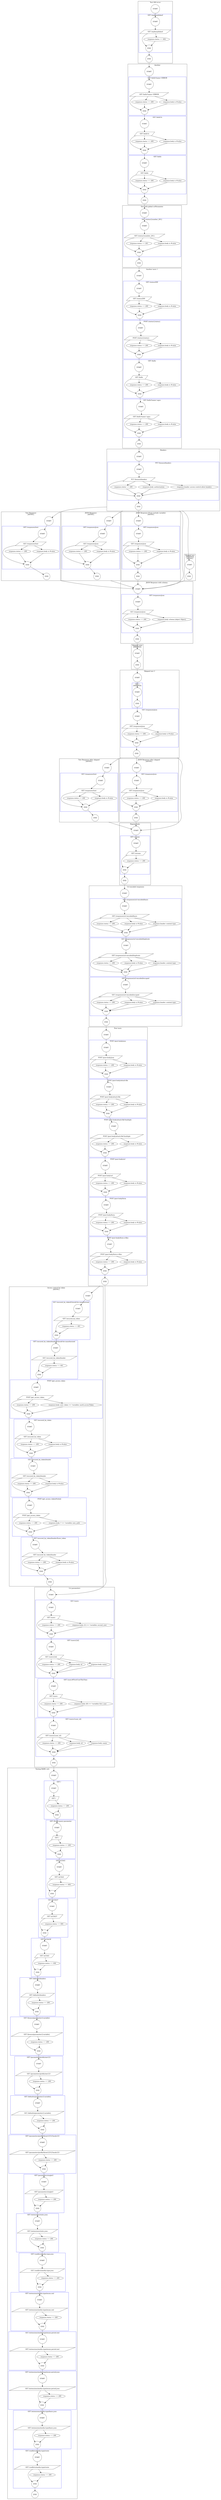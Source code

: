 digraph dotGraph {
  rankdir=TD;
compound=true;
  subgraph clusterr2 {
  rankdir=LR;
  label = "Test 404 error";
    r2 [shape=circle][label="END"];
    r3 [shape=circle][label="START"];
  subgraph clusterr4 {
  rankdir=LR;
  color=blue;
  label = "GET /asjdnasjdnkasf";
    r5 [shape=circle][label="START"];
r4 [label="GET /asjdnasjdnkasf"];
  r6 [label="GET /asjdnasjdnkasf",shape=polygon,sides=4,skew=.4];
  r7 [label="response.status == 404"];
    r4 [shape=circle][label="END"];
  }
  }
  subgraph clusterr8 {
  rankdir=LR;
  label = "Another";
    r8 [shape=circle][label="END"];
    r9 [shape=circle][label="START"];
  subgraph clusterra {
  rankdir=LR;
  color=blue;
  label = "GET /hello?name=ERROR";
    rb [shape=circle][label="START"];
ra [label="GET /hello?name=ERROR"];
  rc [label="GET /hello?name=ERROR",shape=polygon,sides=4,skew=.4];
  rd [label="response.status == 200"];
  re [label="response.body is #value"];
    ra [shape=circle][label="END"];
  }
  subgraph clusterrf {
  rankdir=LR;
  color=blue;
  label = "GET /hello?a";
    r10 [shape=circle][label="START"];
rf [label="GET /hello?a"];
  r11 [label="GET /hello?a",shape=polygon,sides=4,skew=.4];
  r12 [label="response.status == 200"];
  r13 [label="response.body is #value"];
    rf [shape=circle][label="END"];
  }
  subgraph clusterr14 {
  rankdir=LR;
  color=blue;
  label = "GET /hello";
    r15 [shape=circle][label="START"];
r14 [label="GET /hello"];
  r16 [label="GET /hello",shape=polygon,sides=4,skew=.4];
  r17 [label="response.status == 200"];
  r18 [label="response.body is #value"];
    r14 [shape=circle][label="END"];
  }
  }
  subgraph clusterr19 {
  rankdir=LR;
  label = "Test with global uriParameter";
    r19 [shape=circle][label="END"];
    r1a [shape=circle][label="START"];
  subgraph clusterr1b {
  rankdir=LR;
  color=blue;
  label = "GET /status/{number_201}";
    r1c [shape=circle][label="START"];
r1b [label="GET /status/{number_201}"];
  r1d [label="GET /status/{number_201}",shape=polygon,sides=4,skew=.4];
  r1e [label="response.status == 201"];
  r1f [label="response.body is #value"];
    r1b [shape=circle][label="END"];
  }
  }
  subgraph clusterr20 {
  rankdir=LR;
  label = "Another tests 1";
    r20 [shape=circle][label="END"];
    r21 [shape=circle][label="START"];
  subgraph clusterr22 {
  rankdir=LR;
  color=blue;
  label = "GET /status/200";
    r23 [shape=circle][label="START"];
r22 [label="GET /status/200"];
  r24 [label="GET /status/200",shape=polygon,sides=4,skew=.4];
  r25 [label="response.status == 200"];
  r26 [label="response.body is #value"];
    r22 [shape=circle][label="END"];
  }
  subgraph clusterr27 {
  rankdir=LR;
  color=blue;
  label = "POST /status/{status}";
    r28 [shape=circle][label="START"];
r27 [label="POST /status/{status}"];
  r29 [label="POST /status/{status}",shape=polygon,sides=4,skew=.4];
  r2a [label="response.status == 200"];
  r2b [label="response.body is #value"];
    r27 [shape=circle][label="END"];
  }
  subgraph clusterr2c {
  rankdir=LR;
  color=blue;
  label = "GET /hello";
    r2d [shape=circle][label="START"];
r2c [label="GET /hello"];
  r2e [label="GET /hello",shape=polygon,sides=4,skew=.4];
  r2f [label="response.status == 200"];
  r30 [label="response.body is #value"];
    r2c [shape=circle][label="END"];
  }
  subgraph clusterr31 {
  rankdir=LR;
  color=blue;
  label = "GET /hello?name=agus";
    r32 [shape=circle][label="START"];
r31 [label="GET /hello?name=agus"];
  r33 [label="GET /hello?name=agus",shape=polygon,sides=4,skew=.4];
  r34 [label="response.status == 200"];
  r35 [label="response.body is #value"];
    r31 [shape=circle][label="END"];
  }
  }
  subgraph clusterr36 {
  rankdir=LR;
  label = "Headers";
    r36 [shape=circle][label="END"];
    r37 [shape=circle][label="START"];
  subgraph clusterr38 {
  rankdir=LR;
  color=blue;
  label = "PUT /bounce/headers";
    r39 [shape=circle][label="START"];
r38 [label="PUT /bounce/headers"];
  r3a [label="PUT /bounce/headers",shape=polygon,sides=4,skew=.4];
  r3b [label="response.status == 200"];
  r3c [label="response.body::authorization"];
  r3d [label="response.header::access-control-allow-headers"];
    r38 [shape=circle][label="END"];
  }
  }
  subgraph clusterr40 {
  rankdir=LR;
  label = "Text Response\n[ASYNC]";
    r40 [shape=circle][label="END"];
    r41 [shape=circle][label="START"];
  subgraph clusterr42 {
  rankdir=LR;
  color=blue;
  label = "GET /responses/text";
    r43 [shape=circle][label="START"];
r42 [label="GET /responses/text"];
  r44 [label="GET /responses/text",shape=polygon,sides=4,skew=.4];
  r45 [label="response.status == 200"];
  r46 [label="response.body is #value"];
    r42 [shape=circle][label="END"];
  }
  }
  subgraph clusterr47 {
  rankdir=LR;
  label = "JSON Response\n[ASYNC]";
    r47 [shape=circle][label="END"];
    r48 [shape=circle][label="START"];
  subgraph clusterr49 {
  rankdir=LR;
  color=blue;
  label = "GET /responses/json";
    r4a [shape=circle][label="START"];
r49 [label="GET /responses/json"];
  r4b [label="GET /responses/json",shape=polygon,sides=4,skew=.4];
  r4c [label="response.status == 200"];
  r4d [label="response.body is #value"];
    r49 [shape=circle][label="END"];
  }
  }
  subgraph clusterr4e {
  rankdir=LR;
  label = "JSON Response (From include variable)\n[ASYNC]";
    r4e [shape=circle][label="END"];
    r4f [shape=circle][label="START"];
  subgraph clusterr50 {
  rankdir=LR;
  color=blue;
  label = "GET /responses/json";
    r51 [shape=circle][label="START"];
r50 [label="GET /responses/json"];
  r52 [label="GET /responses/json",shape=polygon,sides=4,skew=.4];
  r53 [label="response.status == 200"];
  r54 [label="response.body is #value"];
    r50 [shape=circle][label="END"];
  }
  }
  subgraph clusterr55 {
  rankdir=LR;
  label = "JSON Response with schema";
    r55 [shape=circle][label="END"];
    r56 [shape=circle][label="START"];
  subgraph clusterr57 {
  rankdir=LR;
  color=blue;
  label = "GET /responses/json";
    r58 [shape=circle][label="START"];
r57 [label="GET /responses/json"];
  r59 [label="GET /responses/json",shape=polygon,sides=4,skew=.4];
  r5a [label="response.status == 200"];
  r5b [label="response.body schema [object Object]"];
    r57 [shape=circle][label="END"];
  }
  }
  subgraph clusterr5e {
  rankdir=LR;
  label = "Skipped test 3";
    r5e [shape=circle][label="END"];
    r5f [shape=circle][label="START"];
  subgraph clusterr60 {
  rankdir=LR;
  color=blue;
  label = "GET /\n[SKIPPED]";
    r61 [shape=circle][label="START"];
r60 [label="GET /\n[SKIPPED]"];
    r60 [shape=circle][label="END"];
  }
  subgraph clusterr62 {
  rankdir=LR;
  color=blue;
  label = "GET /responses/json";
    r63 [shape=circle][label="START"];
r62 [label="GET /responses/json"];
  r64 [label="GET /responses/json",shape=polygon,sides=4,skew=.4];
  r65 [label="response.status == 200"];
  r66 [label="response.body is #value"];
    r62 [shape=circle][label="END"];
  }
  }
  subgraph clusterr67 {
  rankdir=LR;
  label = "Text Response after skipped\n[ASYNC]";
    r67 [shape=circle][label="END"];
    r68 [shape=circle][label="START"];
  subgraph clusterr69 {
  rankdir=LR;
  color=blue;
  label = "GET /responses/text";
    r6a [shape=circle][label="START"];
r69 [label="GET /responses/text"];
  r6b [label="GET /responses/text",shape=polygon,sides=4,skew=.4];
  r6c [label="response.status == 200"];
  r6d [label="response.body is #value"];
    r69 [shape=circle][label="END"];
  }
  }
  subgraph clusterr6e {
  rankdir=LR;
  label = "JSON Response after skipped\n[ASYNC]";
    r6e [shape=circle][label="END"];
    r6f [shape=circle][label="START"];
  subgraph clusterr70 {
  rankdir=LR;
  color=blue;
  label = "GET /responses/json";
    r71 [shape=circle][label="START"];
r70 [label="GET /responses/json"];
  r72 [label="GET /responses/json",shape=polygon,sides=4,skew=.4];
  r73 [label="response.status == 200"];
  r74 [label="response.body is #value"];
    r70 [shape=circle][label="END"];
  }
  }
  subgraph clusterr75 {
  rankdir=LR;
  label = "Regexp body";
    r75 [shape=circle][label="END"];
    r76 [shape=circle][label="START"];
  subgraph clusterr77 {
  rankdir=LR;
  color=blue;
  label = "GET /stream";
    r78 [shape=circle][label="START"];
r77 [label="GET /stream"];
  r79 [label="GET /stream",shape=polygon,sides=4,skew=.4];
  r7a [label="response.status == 200"];
    r77 [shape=circle][label="END"];
  }
  }
  subgraph clusterr7b {
  rankdir=LR;
  label = "Url encoded responses";
    r7b [shape=circle][label="END"];
    r7c [shape=circle][label="START"];
  subgraph clusterr7d {
  rankdir=LR;
  color=blue;
  label = "GET /responses/url-encoded/basic";
    r7e [shape=circle][label="START"];
r7d [label="GET /responses/url-encoded/basic"];
  r7f [label="GET /responses/url-encoded/basic",shape=polygon,sides=4,skew=.4];
  r80 [label="response.status == 200"];
  r81 [label="response.body is #value"];
  r82 [label="response.header::content-type"];
    r7d [shape=circle][label="END"];
  }
  subgraph clusterr83 {
  rankdir=LR;
  color=blue;
  label = "GET /responses/url-encoded/duplicate";
    r84 [shape=circle][label="START"];
r83 [label="GET /responses/url-encoded/duplicate"];
  r85 [label="GET /responses/url-encoded/duplicate",shape=polygon,sides=4,skew=.4];
  r86 [label="response.status == 200"];
  r87 [label="response.body is #value"];
  r88 [label="response.header::content-type"];
    r83 [shape=circle][label="END"];
  }
  subgraph clusterr89 {
  rankdir=LR;
  color=blue;
  label = "GET /responses/url-encoded/escaped";
    r8a [shape=circle][label="START"];
r89 [label="GET /responses/url-encoded/escaped"];
  r8b [label="GET /responses/url-encoded/escaped",shape=polygon,sides=4,skew=.4];
  r8c [label="response.status == 200"];
  r8d [label="response.body is #value"];
  r8e [label="response.header::content-type"];
    r89 [shape=circle][label="END"];
  }
  }
  subgraph clusterr8f {
  rankdir=LR;
  label = "Post tests";
    r8f [shape=circle][label="END"];
    r90 [shape=circle][label="START"];
  subgraph clusterr91 {
  rankdir=LR;
  color=blue;
  label = "POST /post-body/json";
    r92 [shape=circle][label="START"];
r91 [label="POST /post-body/json"];
  r93 [label="POST /post-body/json",shape=polygon,sides=4,skew=.4];
  r94 [label="response.status == 200"];
  r95 [label="response.body is #value"];
    r91 [shape=circle][label="END"];
  }
  subgraph clusterr96 {
  rankdir=LR;
  color=blue;
  label = "POST /post-body/attach-file";
    r97 [shape=circle][label="START"];
r96 [label="POST /post-body/attach-file"];
  r98 [label="POST /post-body/attach-file",shape=polygon,sides=4,skew=.4];
  r99 [label="response.status == 200"];
  r9a [label="response.body is #value"];
    r96 [shape=circle][label="END"];
  }
  subgraph clusterr9b {
  rankdir=LR;
  color=blue;
  label = "POST /post-body/attach-file?multiple";
    r9c [shape=circle][label="START"];
r9b [label="POST /post-body/attach-file?multiple"];
  r9d [label="POST /post-body/attach-file?multiple",shape=polygon,sides=4,skew=.4];
  r9e [label="response.status == 200"];
  r9f [label="response.body is #value"];
    r9b [shape=circle][label="END"];
  }
  subgraph clusterra0 {
  rankdir=LR;
  color=blue;
  label = "POST /post-body/url";
    ra1 [shape=circle][label="START"];
ra0 [label="POST /post-body/url"];
  ra2 [label="POST /post-body/url",shape=polygon,sides=4,skew=.4];
  ra3 [label="response.status == 200"];
  ra4 [label="response.body is #value"];
    ra0 [shape=circle][label="END"];
  }
  subgraph clusterra5 {
  rankdir=LR;
  color=blue;
  label = "POST /post-body/form";
    ra6 [shape=circle][label="START"];
ra5 [label="POST /post-body/form"];
  ra7 [label="POST /post-body/form",shape=polygon,sides=4,skew=.4];
  ra8 [label="response.status == 200"];
  ra9 [label="response.body is #value"];
    ra5 [shape=circle][label="END"];
  }
  subgraph clusterraa {
  rankdir=LR;
  color=blue;
  label = "POST /post-body/form-n-files";
    rab [shape=circle][label="START"];
raa [label="POST /post-body/form-n-files"];
  rac [label="POST /post-body/form-n-files",shape=polygon,sides=4,skew=.4];
  rad [label="response.status == 200"];
  rae [label="response.body is #value"];
    raa [shape=circle][label="END"];
  }
  }
  subgraph clusterraf {
  rankdir=LR;
  label = "Access control by token\n[ASYNC]";
    raf [shape=circle][label="END"];
    rb0 [shape=circle][label="START"];
  subgraph clusterrb1 {
  rankdir=LR;
  color=blue;
  label = "GET /secured_by_token#should-be-unauthorized";
    rb2 [shape=circle][label="START"];
rb1 [label="GET /secured_by_token#should-be-unauthorized"];
  rb3 [label="GET /secured_by_token",shape=polygon,sides=4,skew=.4];
  rb4 [label="response.status == 401"];
    rb1 [shape=circle][label="END"];
  }
  subgraph clusterrb5 {
  rankdir=LR;
  color=blue;
  label = "GET /secured_by_token/header#should-be-unauthorized";
    rb6 [shape=circle][label="START"];
rb5 [label="GET /secured_by_token/header#should-be-unauthorized"];
  rb7 [label="GET /secured_by_token/header",shape=polygon,sides=4,skew=.4];
  rb8 [label="response.status == 401"];
    rb5 [shape=circle][label="END"];
  }
  subgraph clusterrb9 {
  rankdir=LR;
  color=blue;
  label = "POST /get_access_token";
    rba [shape=circle][label="START"];
rb9 [label="POST /get_access_token"];
  rbb [label="POST /get_access_token",shape=polygon,sides=4,skew=.4];
  rbc [label="response.status == 200"];
  rbd [label="response.body::new_token >> !variables oauth.accessToken"];
    rb9 [shape=circle][label="END"];
  }
  subgraph clusterrbe {
  rankdir=LR;
  color=blue;
  label = "GET /secured_by_token";
    rbf [shape=circle][label="START"];
rbe [label="GET /secured_by_token"];
  rc0 [label="GET /secured_by_token",shape=polygon,sides=4,skew=.4];
  rc1 [label="response.status == 200"];
  rc2 [label="response.body is #value"];
    rbe [shape=circle][label="END"];
  }
  subgraph clusterrc3 {
  rankdir=LR;
  color=blue;
  label = "GET /secured_by_token/header";
    rc4 [shape=circle][label="START"];
rc3 [label="GET /secured_by_token/header"];
  rc5 [label="GET /secured_by_token/header",shape=polygon,sides=4,skew=.4];
  rc6 [label="response.status == 200"];
  rc7 [label="response.body is #value"];
    rc3 [shape=circle][label="END"];
  }
  subgraph clusterrc8 {
  rankdir=LR;
  color=blue;
  label = "POST /get_access_token#whole";
    rc9 [shape=circle][label="START"];
rc8 [label="POST /get_access_token#whole"];
  rca [label="POST /get_access_token",shape=polygon,sides=4,skew=.4];
  rcb [label="response.status == 200"];
  rcc [label="response.body::* >> !variables new_auth"];
    rc8 [shape=circle][label="END"];
  }
  subgraph clusterrcd {
  rankdir=LR;
  color=blue;
  label = "GET /secured_by_token/header#new_token";
    rce [shape=circle][label="START"];
rcd [label="GET /secured_by_token/header#new_token"];
  rcf [label="GET /secured_by_token/header",shape=polygon,sides=4,skew=.4];
  rd0 [label="response.status == 200"];
  rd1 [label="response.body is #value"];
    rcd [shape=circle][label="END"];
  }
  }
  subgraph clusterrd2 {
  rankdir=LR;
  label = "Uri parameters";
    rd2 [shape=circle][label="END"];
    rd3 [shape=circle][label="START"];
  subgraph clusterrd4 {
  rankdir=LR;
  color=blue;
  label = "GET /users";
    rd5 [shape=circle][label="START"];
rd4 [label="GET /users"];
  rd6 [label="GET /users",shape=polygon,sides=4,skew=.4];
  rd7 [label="response.status == 200"];
  rd8 [label="response.body::[1] >> !variables second_user"];
    rd4 [shape=circle][label="END"];
  }
  subgraph clusterrd9 {
  rankdir=LR;
  color=blue;
  label = "GET /users/{id}";
    rda [shape=circle][label="START"];
rd9 [label="GET /users/{id}"];
  rdb [label="GET /users/{id}",shape=polygon,sides=4,skew=.4];
  rdc [label="response.status == 200"];
  rdd [label="response.body::id"];
  rde [label="response.body::name"];
    rd9 [shape=circle][label="END"];
  }
  subgraph clusterrdf {
  rankdir=LR;
  color=blue;
  label = "GET /users#FirstUserThisTime";
    re0 [shape=circle][label="START"];
rdf [label="GET /users#FirstUserThisTime"];
  re1 [label="GET /users",shape=polygon,sides=4,skew=.4];
  re2 [label="response.status == 200"];
  re3 [label="response.body::[0] >> !variables first_user"];
    rdf [shape=circle][label="END"];
  }
  subgraph clusterre4 {
  rankdir=LR;
  color=blue;
  label = "GET /users/{user_id}";
    re5 [shape=circle][label="START"];
re4 [label="GET /users/{user_id}"];
  re6 [label="GET /users/{user_id}",shape=polygon,sides=4,skew=.4];
  re7 [label="response.status == 200"];
  re8 [label="response.body::id"];
  re9 [label="response.body::name"];
    re4 [shape=circle][label="END"];
  }
  }
  subgraph clusterrea {
  rankdir=LR;
  label = "Testing RAML urls";
    rea [shape=circle][label="END"];
    reb [shape=circle][label="START"];
  subgraph clusterrec {
  rankdir=LR;
  color=blue;
  label = "GET /";
    red [shape=circle][label="START"];
rec [label="GET /"];
  ree [label="GET /",shape=polygon,sides=4,skew=.4];
  ref [label="response.status == 200"];
    rec [shape=circle][label="END"];
  }
  subgraph clusterrf0 {
  rankdir=LR;
  color=blue;
  label = "GET /#with-query-parameter";
    rf1 [shape=circle][label="START"];
rf0 [label="GET /#with-query-parameter"];
  rf2 [label="GET /",shape=polygon,sides=4,skew=.4];
  rf3 [label="response.status == 200"];
    rf0 [shape=circle][label="END"];
  }
  subgraph clusterrf4 {
  rankdir=LR;
  color=blue;
  label = "GET /a/1/b/2";
    rf5 [shape=circle][label="START"];
rf4 [label="GET /a/1/b/2"];
  rf6 [label="GET /a/1/b/2",shape=polygon,sides=4,skew=.4];
  rf7 [label="response.status == 404"];
    rf4 [shape=circle][label="END"];
  }
  subgraph clusterrf8 {
  rankdir=LR;
  color=blue;
  label = "GET /a/1/b/2?";
    rf9 [shape=circle][label="START"];
rf8 [label="GET /a/1/b/2?"];
  rfa [label="GET /a/1/b/2?",shape=polygon,sides=4,skew=.4];
  rfb [label="response.status == 404"];
    rf8 [shape=circle][label="END"];
  }
  subgraph clusterrfc {
  rankdir=LR;
  color=blue;
  label = "GET /a/1/b/2#";
    rfd [shape=circle][label="START"];
rfc [label="GET /a/1/b/2#"];
  rfe [label="GET /a/1/b/2",shape=polygon,sides=4,skew=.4];
  rff [label="response.status == 404"];
    rfc [shape=circle][label="END"];
  }
  subgraph clusterr100 {
  rankdir=LR;
  color=blue;
  label = "GET /defaults/headers";
    r101 [shape=circle][label="START"];
r100 [label="GET /defaults/headers"];
  r102 [label="GET /defaults/headers",shape=polygon,sides=4,skew=.4];
  r103 [label="response.status == 200"];
    r100 [shape=circle][label="END"];
  }
  subgraph clusterr104 {
  rankdir=LR;
  color=blue;
  label = "GET /bounce/parameter/{variable}";
    r105 [shape=circle][label="START"];
r104 [label="GET /bounce/parameter/{variable}"];
  r106 [label="GET /bounce/parameter/{variable}",shape=polygon,sides=4,skew=.4];
  r107 [label="response.status == 200"];
    r104 [shape=circle][label="END"];
  }
  subgraph clusterr108 {
  rankdir=LR;
  color=blue;
  label = "GET /parameters/prefix/one123";
    r109 [shape=circle][label="START"];
r108 [label="GET /parameters/prefix/one123"];
  r10a [label="GET /parameters/prefix/one123",shape=polygon,sides=4,skew=.4];
  r10b [label="response.status == 200"];
    r108 [shape=circle][label="END"];
  }
  subgraph clusterr10c {
  rankdir=LR;
  color=blue;
  label = "GET /defaults/parameter/{variable}";
    r10d [shape=circle][label="START"];
r10c [label="GET /defaults/parameter/{variable}"];
  r10e [label="GET /defaults/parameter/{variable}",shape=polygon,sides=4,skew=.4];
  r10f [label="response.status == 200"];
    r10c [shape=circle][label="END"];
  }
  subgraph clusterr110 {
  rankdir=LR;
  color=blue;
  label = "GET /parameters/prefix/three123123asda123";
    r111 [shape=circle][label="START"];
r110 [label="GET /parameters/prefix/three123123asda123"];
  r112 [label="GET /parameters/prefix/three123123asda123",shape=polygon,sides=4,skew=.4];
  r113 [label="response.status == 200"];
    r110 [shape=circle][label="END"];
  }
  subgraph clusterr114 {
  rankdir=LR;
  color=blue;
  label = "GET /parameters/single/1";
    r115 [shape=circle][label="START"];
r114 [label="GET /parameters/single/1"];
  r116 [label="GET /parameters/single/1",shape=polygon,sides=4,skew=.4];
  r117 [label="response.status == 200"];
    r114 [shape=circle][label="END"];
  }
  subgraph clusterr118 {
  rankdir=LR;
  color=blue;
  label = "GET /extensions/static.json";
    r119 [shape=circle][label="START"];
r118 [label="GET /extensions/static.json"];
  r11a [label="GET /extensions/static.json",shape=polygon,sides=4,skew=.4];
  r11b [label="response.status == 200"];
    r118 [shape=circle][label="END"];
  }
  subgraph clusterr11c {
  rankdir=LR;
  color=blue;
  label = "GET /conflicts/media-type.json";
    r11d [shape=circle][label="START"];
r11c [label="GET /conflicts/media-type.json"];
  r11e [label="GET /conflicts/media-type.json",shape=polygon,sides=4,skew=.4];
  r11f [label="response.status == 200"];
    r11c [shape=circle][label="END"];
  }
  subgraph clusterr120 {
  rankdir=LR;
  color=blue;
  label = "GET /extensions/media-type/enum.xml";
    r121 [shape=circle][label="START"];
r120 [label="GET /extensions/media-type/enum.xml"];
  r122 [label="GET /extensions/media-type/enum.xml",shape=polygon,sides=4,skew=.4];
  r123 [label="response.status == 200"];
    r120 [shape=circle][label="END"];
  }
  subgraph clusterr124 {
  rankdir=LR;
  color=blue;
  label = "GET /extensions/media-type/enum-period.xml";
    r125 [shape=circle][label="START"];
r124 [label="GET /extensions/media-type/enum-period.xml"];
  r126 [label="GET /extensions/media-type/enum-period.xml",shape=polygon,sides=4,skew=.4];
  r127 [label="response.status == 200"];
    r124 [shape=circle][label="END"];
  }
  subgraph clusterr128 {
  rankdir=LR;
  color=blue;
  label = "GET /extensions/media-type/enum-period.json";
    r129 [shape=circle][label="START"];
r128 [label="GET /extensions/media-type/enum-period.json"];
  r12a [label="GET /extensions/media-type/enum-period.json",shape=polygon,sides=4,skew=.4];
  r12b [label="response.status == 200"];
    r128 [shape=circle][label="END"];
  }
  subgraph clusterr12c {
  rankdir=LR;
  color=blue;
  label = "GET /extensions/media-type/basic.json";
    r12d [shape=circle][label="START"];
r12c [label="GET /extensions/media-type/basic.json"];
  r12e [label="GET /extensions/media-type/basic.json",shape=polygon,sides=4,skew=.4];
  r12f [label="response.status == 200"];
    r12c [shape=circle][label="END"];
  }
  subgraph clusterr130 {
  rankdir=LR;
  color=blue;
  label = "GET /conflicts/media-type/route";
    r131 [shape=circle][label="START"];
r130 [label="GET /conflicts/media-type/route"];
  r132 [label="GET /conflicts/media-type/route",shape=polygon,sides=4,skew=.4];
  r133 [label="response.status == 200"];
    r130 [shape=circle][label="END"];
  }
  }
  subgraph clusterr3e {
  rankdir=LR;
  label = "Skipped test\n[SKIPPED]\n[ASYNC]";
    r3e [shape=circle][label="END"];
    r3f [shape=circle][label="START"];
  }
  subgraph clusterr5c {
  rankdir=LR;
  label = "Skipped suite\n[SKIPPED]";
    r5c [shape=circle][label="END"];
    r5d [shape=circle][label="START"];
  }
r3 -> r5
r5 -> r6
r6 -> r4
r6 -> r7
r7 -> r4
r4 -> r2
r2 -> r9 [ltail=clusterr2];
r9 -> rb
rb -> rc
rc -> ra
rc -> rd
rd -> ra
rc -> re
re -> ra
ra -> r10
r10 -> r11
r11 -> rf
r11 -> r12
r12 -> rf
r11 -> r13
r13 -> rf
rf -> r15
r15 -> r16
r16 -> r14
r16 -> r17
r17 -> r14
r16 -> r18
r18 -> r14
r14 -> r8
r8 -> r1a [ltail=clusterr8];
r1a -> r1c
r1c -> r1d
r1d -> r1b
r1d -> r1e
r1e -> r1b
r1d -> r1f
r1f -> r1b
r1b -> r19
r19 -> r21 [ltail=clusterr19];
r21 -> r23
r23 -> r24
r24 -> r22
r24 -> r25
r25 -> r22
r24 -> r26
r26 -> r22
r22 -> r28
r28 -> r29
r29 -> r27
r29 -> r2a
r2a -> r27
r29 -> r2b
r2b -> r27
r27 -> r2d
r2d -> r2e
r2e -> r2c
r2e -> r2f
r2f -> r2c
r2e -> r30
r30 -> r2c
r2c -> r32
r32 -> r33
r33 -> r31
r33 -> r34
r34 -> r31
r33 -> r35
r35 -> r31
r31 -> r20
r20 -> r37 [ltail=clusterr20];
r37 -> r39
r39 -> r3a
r3a -> r38
r3a -> r3b
r3b -> r38
r3a -> r3c
r3c -> r38
r3a -> r3d
r3d -> r38
r38 -> r36
r36 -> r41 [ltail=clusterr36];
r41 -> r43
r43 -> r44
r44 -> r42
r44 -> r45
r45 -> r42
r44 -> r46
r46 -> r42
r42 -> r40
r36 -> r48 [ltail=clusterr36];
r48 -> r4a
r4a -> r4b
r4b -> r49
r4b -> r4c
r4c -> r49
r4b -> r4d
r4d -> r49
r49 -> r47
r36 -> r4f [ltail=clusterr36];
r4f -> r51
r51 -> r52
r52 -> r50
r52 -> r53
r53 -> r50
r52 -> r54
r54 -> r50
r50 -> r4e
r3e -> r56 [ltail=clusterr3e];
r40 -> r56 [ltail=clusterr40];
r47 -> r56 [ltail=clusterr47];
r4e -> r56 [ltail=clusterr4e];
r36 -> r56 [ltail=clusterr36];
r56 -> r58
r58 -> r59
r59 -> r57
r59 -> r5a
r5a -> r57
r59 -> r5b
r5b -> r57
r57 -> r55
r5c -> r5f [ltail=clusterr5c];
r5f -> r61
r61 -> r60
r60 -> r63
r63 -> r64
r64 -> r62
r64 -> r65
r65 -> r62
r64 -> r66
r66 -> r62
r62 -> r5e
r5e -> r68 [ltail=clusterr5e];
r68 -> r6a
r6a -> r6b
r6b -> r69
r6b -> r6c
r6c -> r69
r6b -> r6d
r6d -> r69
r69 -> r67
r5e -> r6f [ltail=clusterr5e];
r6f -> r71
r71 -> r72
r72 -> r70
r72 -> r73
r73 -> r70
r72 -> r74
r74 -> r70
r70 -> r6e
r67 -> r76 [ltail=clusterr67];
r6e -> r76 [ltail=clusterr6e];
r5e -> r76 [ltail=clusterr5e];
r76 -> r78
r78 -> r79
r79 -> r77
r79 -> r7a
r7a -> r77
r77 -> r75
r75 -> r7c [ltail=clusterr75];
r7c -> r7e
r7e -> r7f
r7f -> r7d
r7f -> r80
r80 -> r7d
r7f -> r81
r81 -> r7d
r7f -> r82
r82 -> r7d
r7d -> r84
r84 -> r85
r85 -> r83
r85 -> r86
r86 -> r83
r85 -> r87
r87 -> r83
r85 -> r88
r88 -> r83
r83 -> r8a
r8a -> r8b
r8b -> r89
r8b -> r8c
r8c -> r89
r8b -> r8d
r8d -> r89
r8b -> r8e
r8e -> r89
r89 -> r7b
r7b -> r90 [ltail=clusterr7b];
r90 -> r92
r92 -> r93
r93 -> r91
r93 -> r94
r94 -> r91
r93 -> r95
r95 -> r91
r91 -> r97
r97 -> r98
r98 -> r96
r98 -> r99
r99 -> r96
r98 -> r9a
r9a -> r96
r96 -> r9c
r9c -> r9d
r9d -> r9b
r9d -> r9e
r9e -> r9b
r9d -> r9f
r9f -> r9b
r9b -> ra1
ra1 -> ra2
ra2 -> ra0
ra2 -> ra3
ra3 -> ra0
ra2 -> ra4
ra4 -> ra0
ra0 -> ra6
ra6 -> ra7
ra7 -> ra5
ra7 -> ra8
ra8 -> ra5
ra7 -> ra9
ra9 -> ra5
ra5 -> rab
rab -> rac
rac -> raa
rac -> rad
rad -> raa
rac -> rae
rae -> raa
raa -> r8f
r8f -> rb0 [ltail=clusterr8f];
rb0 -> rb2
rb2 -> rb3
rb3 -> rb1
rb3 -> rb4
rb4 -> rb1
rb1 -> rb6
rb6 -> rb7
rb7 -> rb5
rb7 -> rb8
rb8 -> rb5
rb5 -> rba
rba -> rbb
rbb -> rb9
rbb -> rbc
rbc -> rb9
rbb -> rbd
rbd -> rb9
rb9 -> rbf
rbf -> rc0
rc0 -> rbe
rc0 -> rc1
rc1 -> rbe
rc0 -> rc2
rc2 -> rbe
rbe -> rc4
rc4 -> rc5
rc5 -> rc3
rc5 -> rc6
rc6 -> rc3
rc5 -> rc7
rc7 -> rc3
rc3 -> rc9
rc9 -> rca
rca -> rc8
rca -> rcb
rcb -> rc8
rca -> rcc
rcc -> rc8
rc8 -> rce
rce -> rcf
rcf -> rcd
rcf -> rd0
rd0 -> rcd
rcf -> rd1
rd1 -> rcd
rcd -> raf
raf -> rd3 [ltail=clusterraf];
r8f -> rd3 [ltail=clusterr8f];
rd3 -> rd5
rd5 -> rd6
rd6 -> rd4
rd6 -> rd7
rd7 -> rd4
rd6 -> rd8
rd8 -> rd4
rd4 -> rda
rda -> rdb
rdb -> rd9
rdb -> rdc
rdc -> rd9
rdb -> rdd
rdd -> rd9
rdb -> rde
rde -> rd9
rd9 -> re0
re0 -> re1
re1 -> rdf
re1 -> re2
re2 -> rdf
re1 -> re3
re3 -> rdf
rdf -> re5
re5 -> re6
re6 -> re4
re6 -> re7
re7 -> re4
re6 -> re8
re8 -> re4
re6 -> re9
re9 -> re4
re4 -> rd2
rd2 -> reb [ltail=clusterrd2];
reb -> red
red -> ree
ree -> rec
ree -> ref
ref -> rec
rec -> rf1
rf1 -> rf2
rf2 -> rf0
rf2 -> rf3
rf3 -> rf0
rf0 -> rf5
rf5 -> rf6
rf6 -> rf4
rf6 -> rf7
rf7 -> rf4
rf4 -> rf9
rf9 -> rfa
rfa -> rf8
rfa -> rfb
rfb -> rf8
rf8 -> rfd
rfd -> rfe
rfe -> rfc
rfe -> rff
rff -> rfc
rfc -> r101
r101 -> r102
r102 -> r100
r102 -> r103
r103 -> r100
r100 -> r105
r105 -> r106
r106 -> r104
r106 -> r107
r107 -> r104
r104 -> r109
r109 -> r10a
r10a -> r108
r10a -> r10b
r10b -> r108
r108 -> r10d
r10d -> r10e
r10e -> r10c
r10e -> r10f
r10f -> r10c
r10c -> r111
r111 -> r112
r112 -> r110
r112 -> r113
r113 -> r110
r110 -> r115
r115 -> r116
r116 -> r114
r116 -> r117
r117 -> r114
r114 -> r119
r119 -> r11a
r11a -> r118
r11a -> r11b
r11b -> r118
r118 -> r11d
r11d -> r11e
r11e -> r11c
r11e -> r11f
r11f -> r11c
r11c -> r121
r121 -> r122
r122 -> r120
r122 -> r123
r123 -> r120
r120 -> r125
r125 -> r126
r126 -> r124
r126 -> r127
r127 -> r124
r124 -> r129
r129 -> r12a
r12a -> r128
r12a -> r12b
r12b -> r128
r128 -> r12d
r12d -> r12e
r12e -> r12c
r12e -> r12f
r12f -> r12c
r12c -> r131
r131 -> r132
r132 -> r130
r132 -> r133
r133 -> r130
r130 -> rea
r36 -> r3f [ltail=clusterr36];
r3f -> r3e
r55 -> r5d [ltail=clusterr55];
r5d -> r5c
}
